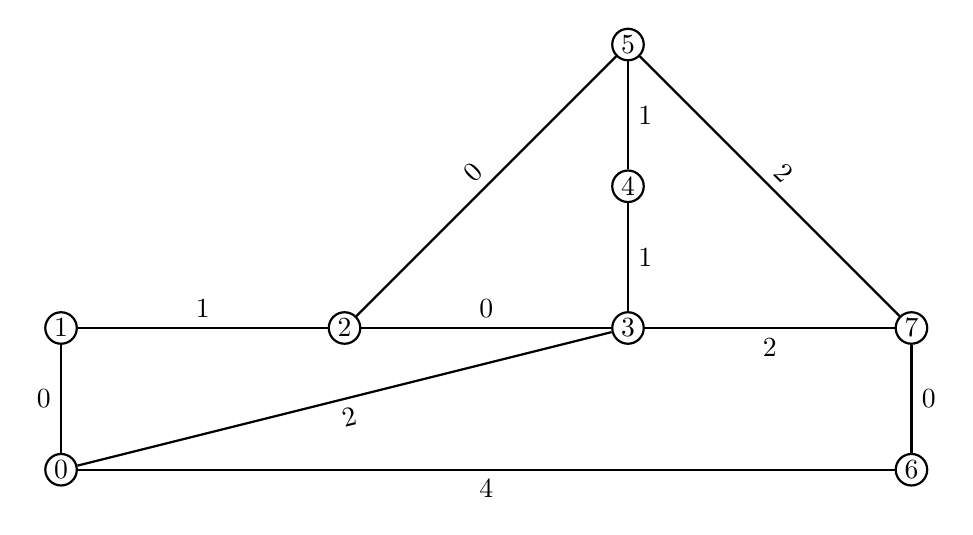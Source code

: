 \begin{tikzpicture}[style=thick,scale=0.9]
\tikzstyle{vertex}=[draw, circle, fill=white, inner sep=0pt, minimum size=4mm]

\node[vertex] (0) at (-6,-3) {$0$};
\node[vertex] (1) at (-6,-1) {$1$};
\node[vertex] (2) at (-2,-1) {$2$};
\node[vertex] (3) at ( 2,-1) {$3$};
\node[vertex] (4) at ( 2, 1) {$4$};
\node[vertex] (5) at ( 2, 3) {$5$};
\node[vertex] (6) at ( 6,-3) {$6$};
\node[vertex] (7) at ( 6,-1) {$7$};

\draw (0) -- (1) node [midway, left] {$0$};
\draw (0) -- (3) node [midway, below, sloped] {$2$};
\draw (0) -- (6) node [midway, below] {$4$};
\draw (1) -- (2) node [midway, above] {$1$};
\draw (2) -- (3) node [midway, above] {$0$};
\draw (2) -- (5) node [midway, above, sloped] {$0$};
\draw (3) -- (4) node [midway, right] {$1$};
\draw (3) -- (7) node [midway, below] {$2$};
\draw (4) -- (5) node [midway, right] {$1$};
\draw (5) -- (7) node [midway, above, sloped] {$2$};
\draw (6) -- (7) node [midway, right] {$0$};

\end{tikzpicture}
